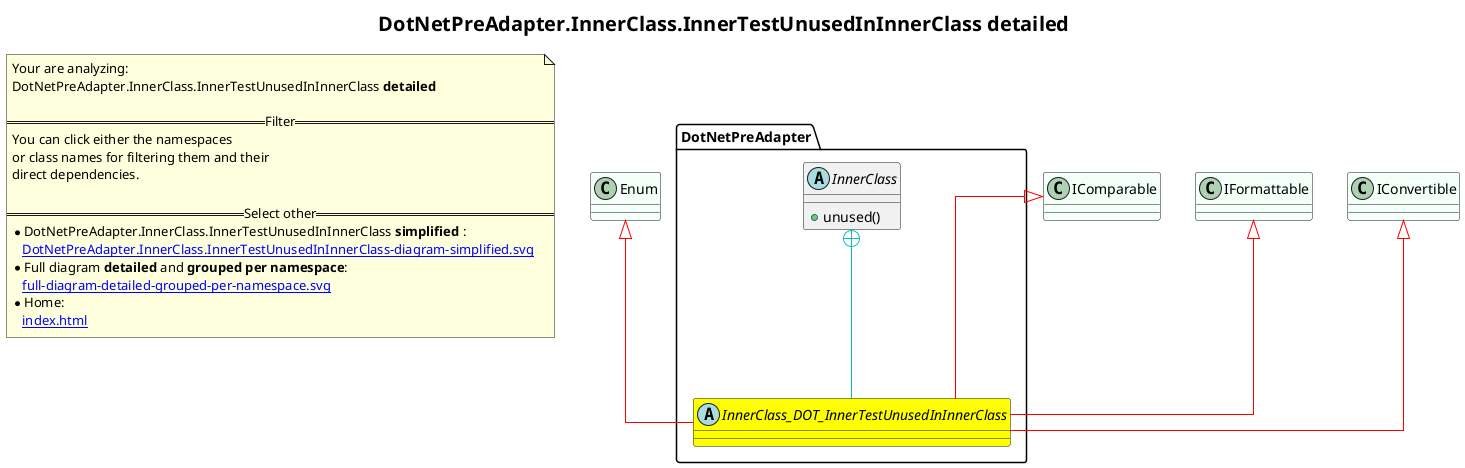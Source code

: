 @startuml
skinparam linetype ortho
title <size:20>DotNetPreAdapter.InnerClass.InnerTestUnusedInInnerClass **detailed** </size>
note "Your are analyzing:\nDotNetPreAdapter.InnerClass.InnerTestUnusedInInnerClass **detailed** \n\n==Filter==\nYou can click either the namespaces \nor class names for filtering them and their\ndirect dependencies.\n\n==Select other==\n* DotNetPreAdapter.InnerClass.InnerTestUnusedInInnerClass **simplified** :\n   [[DotNetPreAdapter.InnerClass.InnerTestUnusedInInnerClass-diagram-simplified.svg]]\n* Full diagram **detailed** and **grouped per namespace**:\n   [[full-diagram-detailed-grouped-per-namespace.svg]]\n* Home:\n   [[index.html]]" as FloatingNote
class Enum [[Enum-diagram-detailed.svg]] #MintCream {
}
class IComparable [[IComparable-diagram-detailed.svg]] #MintCream {
}
class IFormattable [[IFormattable-diagram-detailed.svg]] #MintCream {
}
class IConvertible [[IConvertible-diagram-detailed.svg]] #MintCream {
}
abstract class DotNetPreAdapter.InnerClass_DOT_InnerTestUnusedInInnerClass [[DotNetPreAdapter.InnerClass.InnerTestUnusedInInnerClass-diagram-detailed.svg]] #yellow {
}
abstract class DotNetPreAdapter.InnerClass [[DotNetPreAdapter.InnerClass-diagram-detailed.svg]]  {
  + unused(<font color="6060BB"></font>)
}
 ' *************************************** 
 ' *************************************** 
 ' *************************************** 
' Class relations extracted from namespace:
' 
' Class relations extracted from namespace:
' DotNetPreAdapter
Enum <|-[#red]- DotNetPreAdapter.InnerClass_DOT_InnerTestUnusedInInnerClass
IComparable <|-[#red]- DotNetPreAdapter.InnerClass_DOT_InnerTestUnusedInInnerClass
IFormattable <|-[#red]- DotNetPreAdapter.InnerClass_DOT_InnerTestUnusedInInnerClass
IConvertible <|-[#red]- DotNetPreAdapter.InnerClass_DOT_InnerTestUnusedInInnerClass
DotNetPreAdapter.InnerClass +-[#10BBBB]- DotNetPreAdapter.InnerClass_DOT_InnerTestUnusedInInnerClass 
@enduml